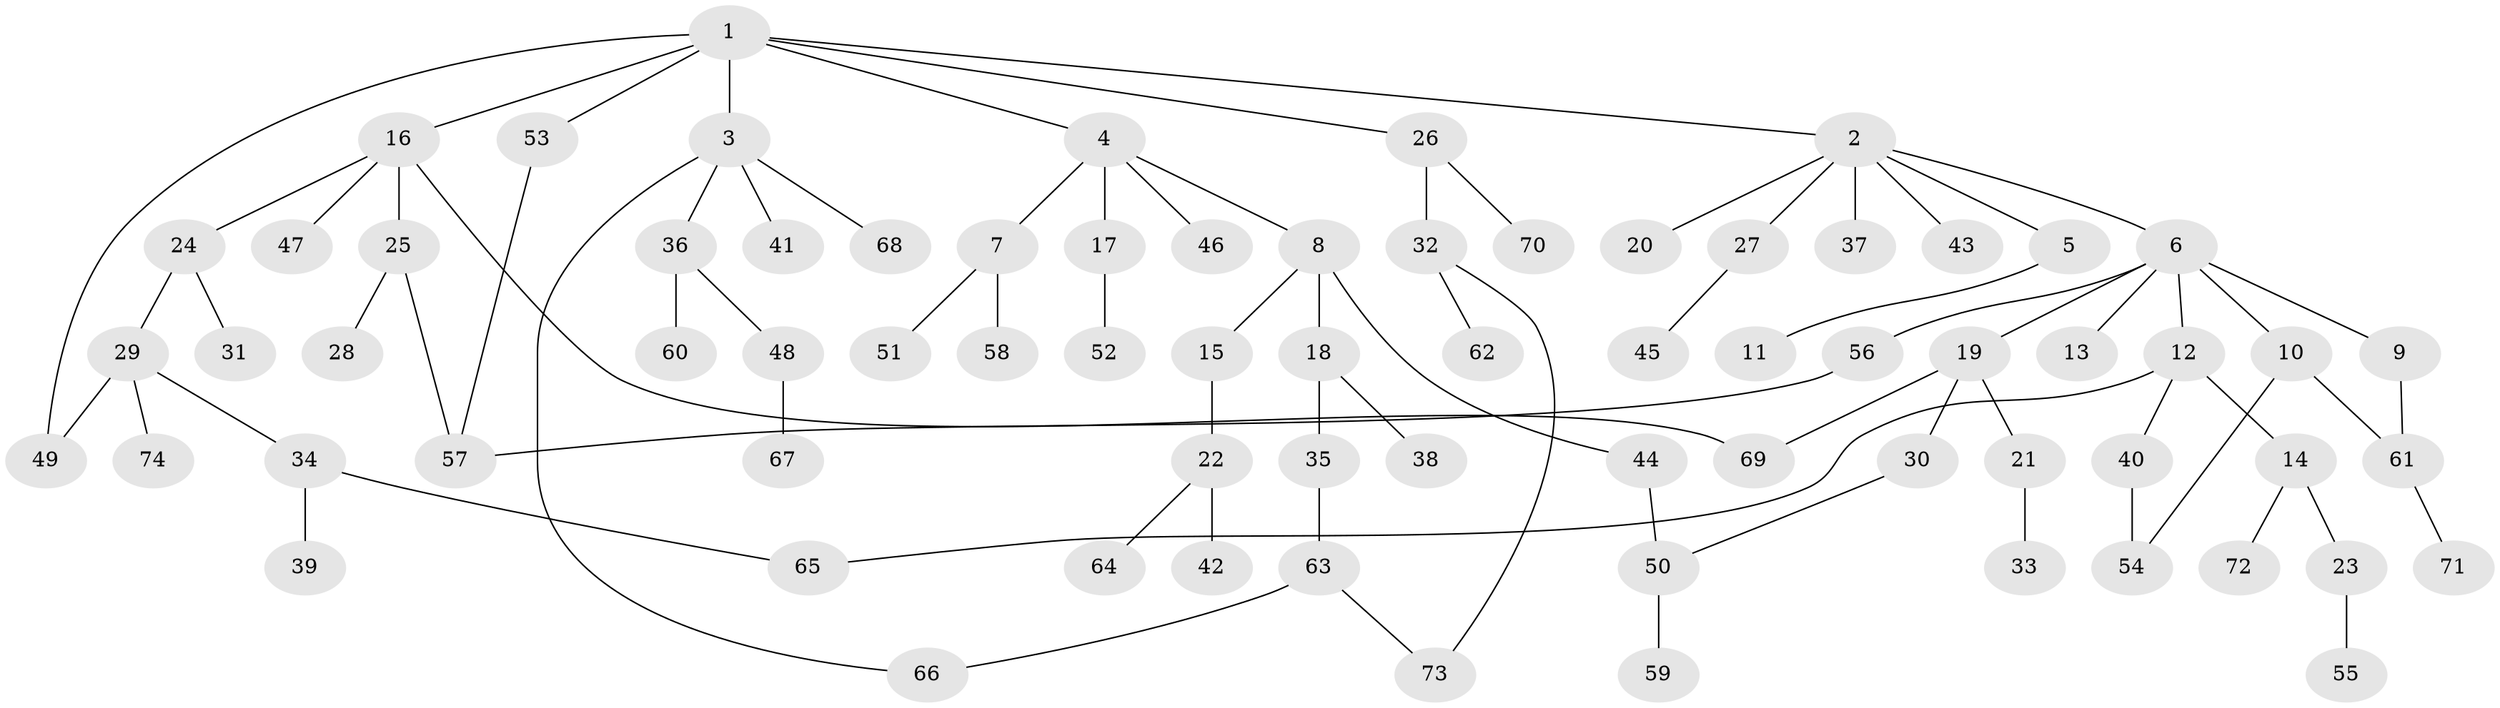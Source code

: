 // Generated by graph-tools (version 1.1) at 2025/49/03/09/25 03:49:21]
// undirected, 74 vertices, 83 edges
graph export_dot {
graph [start="1"]
  node [color=gray90,style=filled];
  1;
  2;
  3;
  4;
  5;
  6;
  7;
  8;
  9;
  10;
  11;
  12;
  13;
  14;
  15;
  16;
  17;
  18;
  19;
  20;
  21;
  22;
  23;
  24;
  25;
  26;
  27;
  28;
  29;
  30;
  31;
  32;
  33;
  34;
  35;
  36;
  37;
  38;
  39;
  40;
  41;
  42;
  43;
  44;
  45;
  46;
  47;
  48;
  49;
  50;
  51;
  52;
  53;
  54;
  55;
  56;
  57;
  58;
  59;
  60;
  61;
  62;
  63;
  64;
  65;
  66;
  67;
  68;
  69;
  70;
  71;
  72;
  73;
  74;
  1 -- 2;
  1 -- 3;
  1 -- 4;
  1 -- 16;
  1 -- 26;
  1 -- 49;
  1 -- 53;
  2 -- 5;
  2 -- 6;
  2 -- 20;
  2 -- 27;
  2 -- 37;
  2 -- 43;
  3 -- 36;
  3 -- 41;
  3 -- 66;
  3 -- 68;
  4 -- 7;
  4 -- 8;
  4 -- 17;
  4 -- 46;
  5 -- 11;
  6 -- 9;
  6 -- 10;
  6 -- 12;
  6 -- 13;
  6 -- 19;
  6 -- 56;
  7 -- 51;
  7 -- 58;
  8 -- 15;
  8 -- 18;
  8 -- 44;
  9 -- 61;
  10 -- 54;
  10 -- 61;
  12 -- 14;
  12 -- 40;
  12 -- 65;
  14 -- 23;
  14 -- 72;
  15 -- 22;
  16 -- 24;
  16 -- 25;
  16 -- 47;
  16 -- 69;
  17 -- 52;
  18 -- 35;
  18 -- 38;
  19 -- 21;
  19 -- 30;
  19 -- 69;
  21 -- 33;
  22 -- 42;
  22 -- 64;
  23 -- 55;
  24 -- 29;
  24 -- 31;
  25 -- 28;
  25 -- 57;
  26 -- 32;
  26 -- 70;
  27 -- 45;
  29 -- 34;
  29 -- 74;
  29 -- 49;
  30 -- 50;
  32 -- 62;
  32 -- 73;
  34 -- 39;
  34 -- 65;
  35 -- 63;
  36 -- 48;
  36 -- 60;
  40 -- 54;
  44 -- 50;
  48 -- 67;
  50 -- 59;
  53 -- 57;
  56 -- 57;
  61 -- 71;
  63 -- 73;
  63 -- 66;
}
